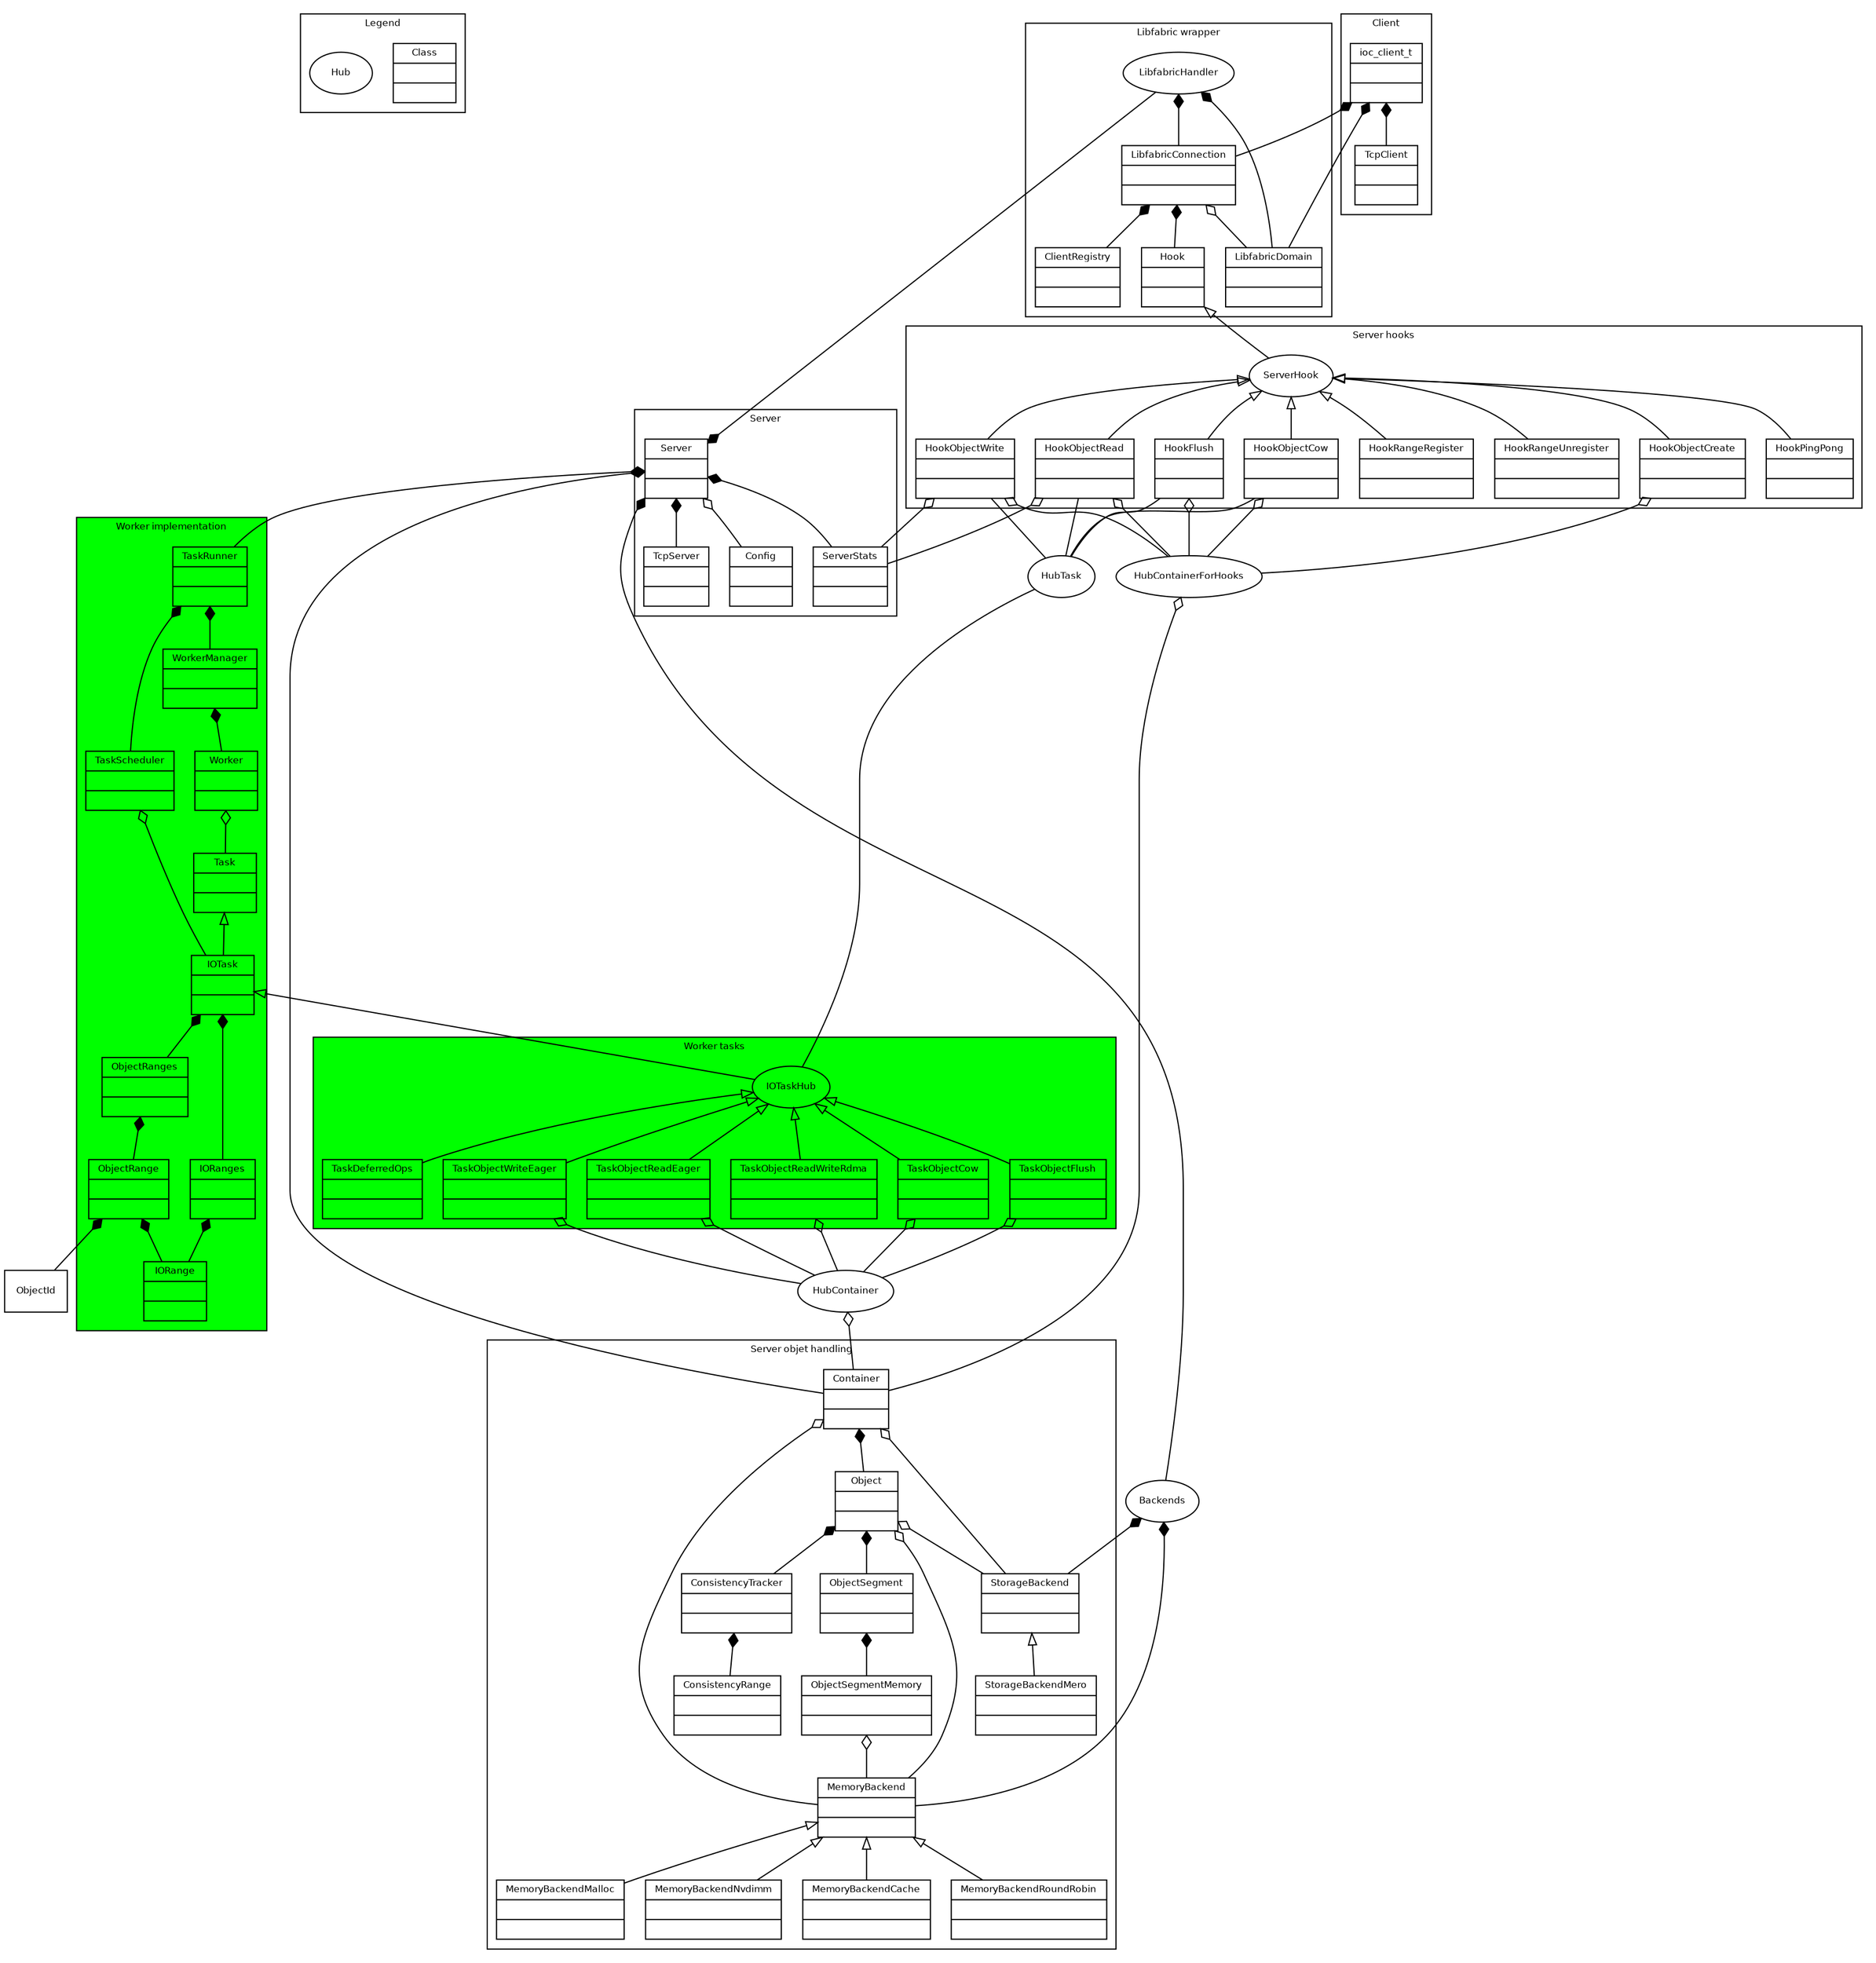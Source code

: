 digraph IOCATCHER
{
	//Some fonts
	fontname = "Bitstream Vera Sans"
	fontsize = 8
	
	//configure node
	node [
		fontname = "Bitstream Vera Sans"
		fontsize = 8
		shape = "record"
	]
	
	//configure edge
	edge [
		arrowtail = "empty"
		dir=back
	]

	//legend
	subgraph cluster_legend {
		label = "Legend"

		Class [
			label = "{Class|\l|\l}"
		]

		Hub [
			label = "Hub"
			shape = ellipse
		]
	}

	//classes
	subgraph cluster_server {
		label = "Server"

		Server [
			label = "{Server|\l|\l}"
		]

		TcpServer [
			label = "{TcpServer|\l|\l}"
		]

		Config [
			label = "{Config|\l|\l}"
		]

		ServerStats [
			label = "{ServerStats|\l|\l}"
		]
	}

	subgraph cluster_server_hooks {
		label = "Server hooks"

		ServerHook [
			label = "ServerHook"
			shape = ellipse
		]

		HookObjectWrite [
			label = "{HookObjectWrite|\l|\l}"
		]

		HookObjectRead [
			label = "{HookObjectRead|\l|\l}"
		]

		HookObjectCreate [
			label = "{HookObjectCreate|\l|\l}"
		]

		HookObjectCow [
			label = "{HookObjectCow|\l|\l}"
		]

		HookRangeRegister [
			label = "{HookRangeRegister|\l|\l}"
		]

		HookRangeUnregister [
			label = "{HookRangeUnregister|\l|\l}"
		]

		HookFlush [
			label = "{HookFlush|\l|\l}"
		]

		HookPingPong [
			label = "{HookPingPong|\l|\l}"
		]
	}

	subgraph cluster_object_handling {
		label = "Server objet handling"

		Container [
			label = "{Container|\l|\l}"
		]

		Object [
			label = "{Object|\l|\l}"
		]

		StorageBackend [
			label = "{StorageBackend|\l|\l}"
		]

		StorageBackendMero [
			label = "{StorageBackendMero|\l|\l}"
		]

		ConsistencyTracker [
			label = "{ConsistencyTracker|\l|\l}"
		]

		ConsistencyRange [
			label = "{ConsistencyRange|\l|\l}"
		]

		ObjectSegment [
			label = "{ObjectSegment|\l|\l}"
		]

		MemoryBackend [
			label = "{MemoryBackend|\l|\l}"
		]

		MemoryBackendMalloc [
			label = "{MemoryBackendMalloc|\l|\l}"
		]

		MemoryBackendNvdimm [
			label = "{MemoryBackendNvdimm|\l|\l}"
		]

		MemoryBackendCache [
			label = "{MemoryBackendCache|\l|\l}"
		]

		MemoryBackendRoundRobin [
			label = "{MemoryBackendRoundRobin|\l|\l}"
		]

		ObjectSegmentMemory [
			label = "{ObjectSegmentMemory|\l|\l}"
		]

	}

	Backends [
		label = "Backends"
		shape = ellipse
	]

	subgraph cluster_libfabric_handling {
		label = "Libfabric wrapper"

		LibfabricConnection [
			label = "{LibfabricConnection|\l|\l}"
		]

		LibfabricDomain [
			label = "{LibfabricDomain|\l|\l}"
		]

		ClientRegistry [
			label = "{ClientRegistry|\l|\l}"
		]

		Hook [
			label = "{Hook|\l|\l}"
		]

		LibfabricHandler [
			label = "LibfabricHandler"
			shape = ellipse
		]
	}

	subgraph cluster_client {
		label = "Client"

		TcpClient [
			label = "{TcpClient|\l|\l}"
		]

		ioc_client_t [
			label = "{ioc_client_t|\l|\l}"
		]
	}

	subgraph cluster_tasks {
		label = "Worker tasks"
		bgcolor = "green"

		IOTaskHub [
			label = "IOTaskHub"
			shape = ellipse
		]

		TaskDeferredOps [
			label = "{TaskDeferredOps|\l|\l}"
		]

		TaskObjectCow [
			label = "{TaskObjectCow|\l|\l}"
		]

		TaskObjectFlush [
			label = "{TaskObjectFlush|\l|\l}"
		]

		TaskObjectWriteEager [
			label = "{TaskObjectWriteEager|\l|\l}"
		]

		TaskObjectReadEager [
			label = "{TaskObjectReadEager|\l|\l}"
		]

		TaskObjectReadWriteRdma [
			label = "{TaskObjectReadWriteRdma|\l|\l}"
		]
	}

	HubContainer [
		label = "HubContainer"
		shape = ellipse
	]

	HubContainerForHooks [
		label = "HubContainerForHooks"
		shape = ellipse
	]

	HubTask [
		label = "HubTask"
		shape = ellipse
	]

	subgraph cluster_worker {
		label = "Worker implementation"
		bgcolor = "green"

		IORange [
			label = "{IORange|\l|\l}"
		]

		IORanges [
			label = "{IORanges|\l|\l}"
		]

		ObjectRange [
			label = "{ObjectRange|\l|\l}"
		]

		ObjectRanges [
			label = "{ObjectRanges|\l|\l}"
		]

		Task [
			label = "{Task|\l|\l}"
		]

		IOTask [
			label = "{IOTask|\l|\l}"
		]

		TaskRunner [
			label = "{TaskRunner|\l|\l}"
		]

		TaskScheduler [
			label = "{TaskScheduler|\l|\l}"
		]

		Worker [
			label = "{Worker|\l|\l}"
		]

		WorkerManager [
			label = "{WorkerManager|\l|\l}"
		]
	}

	//inheritance links
	ServerHook -> HookFlush
	ServerHook -> HookObjectCow
	ServerHook -> HookObjectCreate
	ServerHook -> HookObjectRead
	ServerHook -> HookObjectWrite
	ServerHook -> HookRangeRegister
	ServerHook -> HookRangeUnregister
	ServerHook -> HookPingPong
	Hook -> ServerHook
	StorageBackend -> StorageBackendMero
	MemoryBackend -> MemoryBackendMalloc
	MemoryBackend -> MemoryBackendNvdimm
	MemoryBackend -> MemoryBackendCache
	MemoryBackend -> MemoryBackendRoundRobin
	IOTaskHub -> TaskDeferredOps
	IOTaskHub -> TaskObjectCow
	IOTaskHub -> TaskObjectFlush
	IOTaskHub -> TaskObjectReadEager
	IOTaskHub -> TaskObjectWriteEager
	IOTaskHub -> TaskObjectReadWriteRdma
	IOTask -> IOTaskHub
	Task -> IOTask

	//composition
	LibfabricHandler -> LibfabricDomain[arrowtail=diamond]
	LibfabricHandler -> LibfabricConnection[arrowtail=diamond]
	Server -> Config[arrowtail=odiamond]
	Server -> Container[arrowtail=diamond]
	Server -> TcpServer[arrowtail=diamond]
	Server -> LibfabricHandler[arrowtail=diamond]
	Server -> ServerStats[arrowtail=diamond]
	Server -> Backends[arrowtail=diamond]
	Server -> TaskRunner[arrowtail=diamond]
	Backends -> StorageBackend[arrowtail=diamond]
	Backends -> MemoryBackend[arrowtail=diamond]
	LibfabricConnection -> ClientRegistry[arrowtail=diamond]
	LibfabricConnection -> LibfabricDomain[arrowtail=odiamond]
	LibfabricConnection -> Hook[arrowtail=diamond]
	Container -> Object[arrowtail=diamond]
	Container -> StorageBackend[arrowtail=odiamond]
	Container -> MemoryBackend[arrowtail=odiamond]
	Object -> ObjectSegment[arrowtail=diamond]
	Object -> ConsistencyTracker[arrowtail=diamond]
	Object -> StorageBackend[arrowtail=odiamond]
	Object -> MemoryBackend[arrowtail=odiamond]
	ObjectSegment -> ObjectSegmentMemory[arrowtail=diamond]
	ObjectSegmentMemory -> MemoryBackend[arrowtail=odiamond]
	ConsistencyTracker -> ConsistencyRange[arrowtail=diamond]
	ioc_client_t -> TcpClient[arrowtail=diamond]
	ioc_client_t -> LibfabricDomain[arrowtail=diamond]
	ioc_client_t -> LibfabricConnection[arrowtail=diamond]
	HookFlush -> HubContainerForHooks[arrowtail=odiamond]
	HookFlush -> HubTask[arrowtail=nonde]
	HookObjectCreate -> HubContainerForHooks[arrowtail=odiamond]
	HookObjectCow -> HubContainerForHooks[arrowtail=odiamond]
	HookObjectCow -> HubTask[arrowtail=nonde]
	HookObjectRead -> HubContainerForHooks[arrowtail=odiamond]
	HookObjectRead -> HubTask[arrowtail=nonde]
	HookObjectWrite -> HubContainerForHooks[arrowtail=odiamond]
	HookObjectWrite -> HubTask[arrowtail=nonde]
	HookObjectRead -> ServerStats[arrowtail=odiamond]
	HookObjectWrite -> ServerStats[arrowtail=odiamond]
	IORanges -> IORange[arrowtail=diamond]
	ObjectRange -> ObjectId[arrowtail=diamond]
	ObjectRange -> IORange[arrowtail=diamond]
	ObjectRanges -> ObjectRange[arrowtail=diamond]
	WorkerManager -> Worker[arrowtail=diamond]
	TaskScheduler -> IOTask[arrowtail=odiamond]
	TaskRunner -> WorkerManager[arrowtail=diamond]
	TaskRunner -> TaskScheduler[arrowtail=diamond]
	Worker -> Task[arrowtail=odiamond]
	IOTask -> IORanges[arrowtail=diamond]
	IOTask -> ObjectRanges[arrowtail=diamond]
	TaskObjectCow -> HubContainer[arrowtail=odiamond]
	TaskObjectFlush -> HubContainer[arrowtail=odiamond]
	TaskObjectReadEager -> HubContainer[arrowtail=odiamond]
	TaskObjectWriteEager -> HubContainer[arrowtail=odiamond]
	TaskObjectReadWriteRdma -> HubContainer[arrowtail=odiamond]
	HubContainer  -> Container[arrowtail=odiamond]
	HubContainerForHooks  -> Container[arrowtail=odiamond]
	HubTask -> IOTaskHub[arrowtail=nonde]
}
